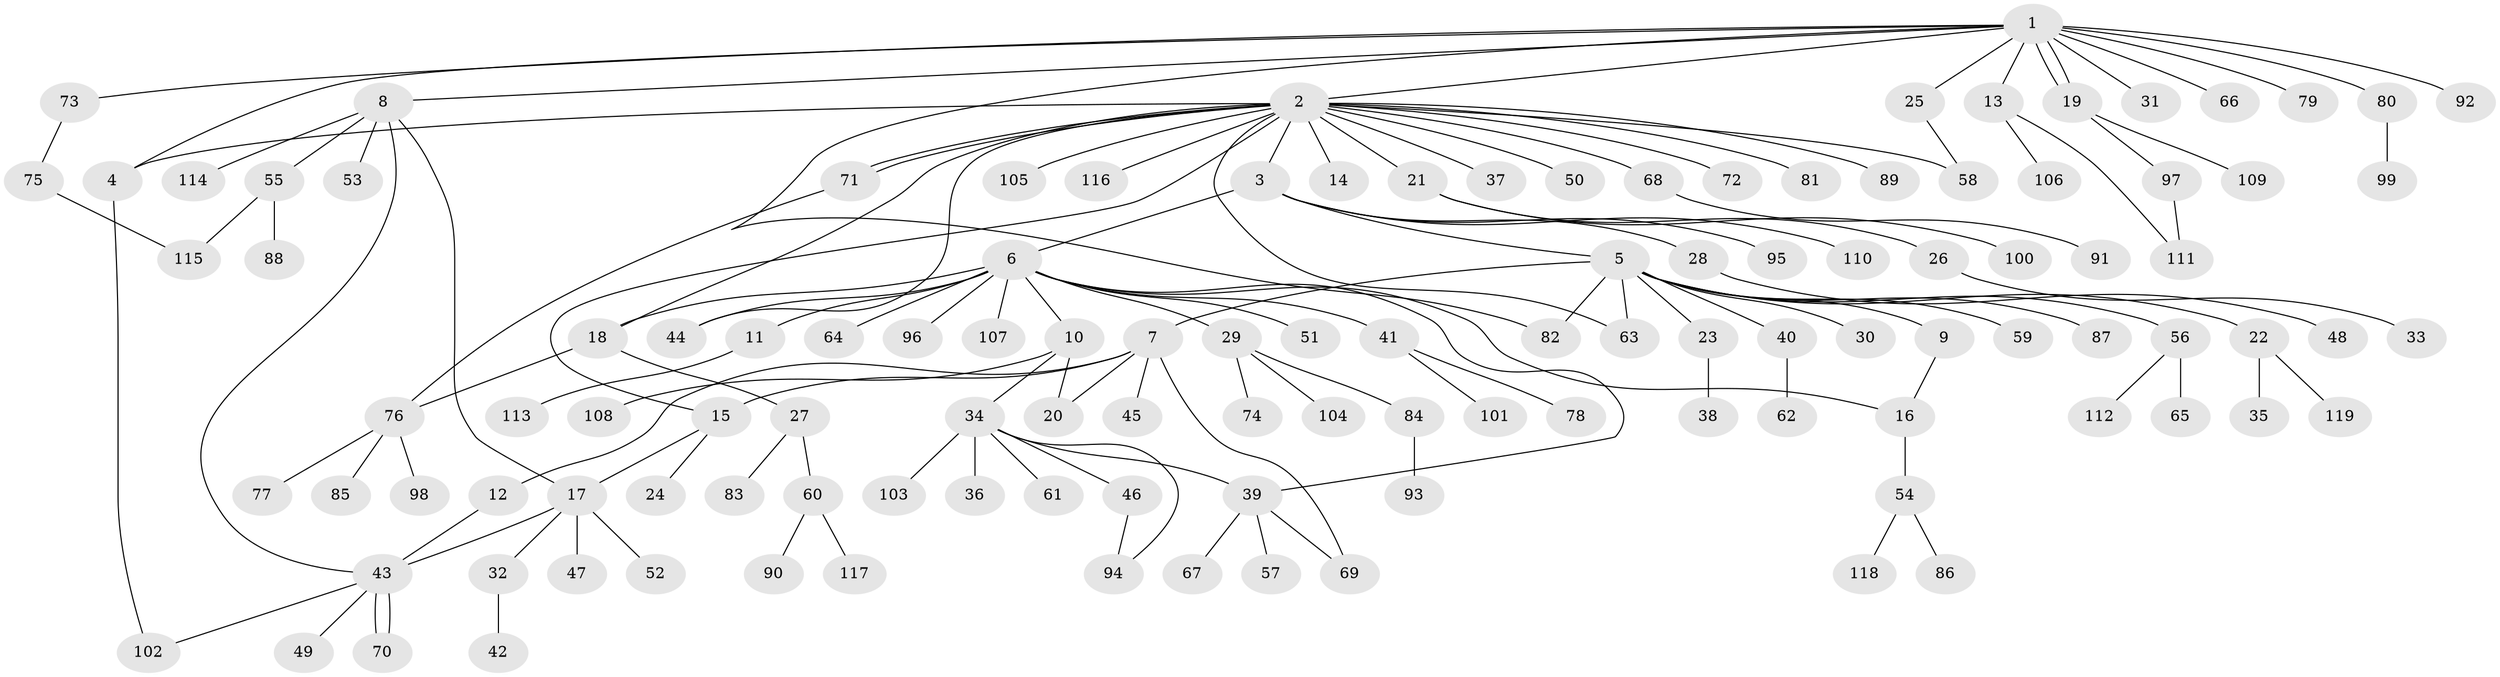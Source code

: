 // Generated by graph-tools (version 1.1) at 2025/35/03/09/25 02:35:26]
// undirected, 119 vertices, 140 edges
graph export_dot {
graph [start="1"]
  node [color=gray90,style=filled];
  1;
  2;
  3;
  4;
  5;
  6;
  7;
  8;
  9;
  10;
  11;
  12;
  13;
  14;
  15;
  16;
  17;
  18;
  19;
  20;
  21;
  22;
  23;
  24;
  25;
  26;
  27;
  28;
  29;
  30;
  31;
  32;
  33;
  34;
  35;
  36;
  37;
  38;
  39;
  40;
  41;
  42;
  43;
  44;
  45;
  46;
  47;
  48;
  49;
  50;
  51;
  52;
  53;
  54;
  55;
  56;
  57;
  58;
  59;
  60;
  61;
  62;
  63;
  64;
  65;
  66;
  67;
  68;
  69;
  70;
  71;
  72;
  73;
  74;
  75;
  76;
  77;
  78;
  79;
  80;
  81;
  82;
  83;
  84;
  85;
  86;
  87;
  88;
  89;
  90;
  91;
  92;
  93;
  94;
  95;
  96;
  97;
  98;
  99;
  100;
  101;
  102;
  103;
  104;
  105;
  106;
  107;
  108;
  109;
  110;
  111;
  112;
  113;
  114;
  115;
  116;
  117;
  118;
  119;
  1 -- 2;
  1 -- 4;
  1 -- 8;
  1 -- 13;
  1 -- 19;
  1 -- 19;
  1 -- 25;
  1 -- 31;
  1 -- 66;
  1 -- 73;
  1 -- 79;
  1 -- 80;
  1 -- 82;
  1 -- 92;
  2 -- 3;
  2 -- 4;
  2 -- 14;
  2 -- 15;
  2 -- 18;
  2 -- 21;
  2 -- 37;
  2 -- 44;
  2 -- 50;
  2 -- 58;
  2 -- 63;
  2 -- 68;
  2 -- 71;
  2 -- 71;
  2 -- 72;
  2 -- 81;
  2 -- 89;
  2 -- 105;
  2 -- 116;
  3 -- 5;
  3 -- 6;
  3 -- 28;
  3 -- 95;
  3 -- 110;
  4 -- 102;
  5 -- 7;
  5 -- 9;
  5 -- 22;
  5 -- 23;
  5 -- 30;
  5 -- 40;
  5 -- 56;
  5 -- 59;
  5 -- 63;
  5 -- 82;
  5 -- 87;
  6 -- 10;
  6 -- 11;
  6 -- 16;
  6 -- 18;
  6 -- 29;
  6 -- 39;
  6 -- 41;
  6 -- 44;
  6 -- 51;
  6 -- 64;
  6 -- 96;
  6 -- 107;
  7 -- 12;
  7 -- 15;
  7 -- 20;
  7 -- 45;
  7 -- 69;
  8 -- 17;
  8 -- 43;
  8 -- 53;
  8 -- 55;
  8 -- 114;
  9 -- 16;
  10 -- 20;
  10 -- 34;
  10 -- 108;
  11 -- 113;
  12 -- 43;
  13 -- 106;
  13 -- 111;
  15 -- 17;
  15 -- 24;
  16 -- 54;
  17 -- 32;
  17 -- 43;
  17 -- 47;
  17 -- 52;
  18 -- 27;
  18 -- 76;
  19 -- 97;
  19 -- 109;
  21 -- 26;
  21 -- 100;
  22 -- 35;
  22 -- 119;
  23 -- 38;
  25 -- 58;
  26 -- 33;
  27 -- 60;
  27 -- 83;
  28 -- 48;
  29 -- 74;
  29 -- 84;
  29 -- 104;
  32 -- 42;
  34 -- 36;
  34 -- 39;
  34 -- 46;
  34 -- 61;
  34 -- 94;
  34 -- 103;
  39 -- 57;
  39 -- 67;
  39 -- 69;
  40 -- 62;
  41 -- 78;
  41 -- 101;
  43 -- 49;
  43 -- 70;
  43 -- 70;
  43 -- 102;
  46 -- 94;
  54 -- 86;
  54 -- 118;
  55 -- 88;
  55 -- 115;
  56 -- 65;
  56 -- 112;
  60 -- 90;
  60 -- 117;
  68 -- 91;
  71 -- 76;
  73 -- 75;
  75 -- 115;
  76 -- 77;
  76 -- 85;
  76 -- 98;
  80 -- 99;
  84 -- 93;
  97 -- 111;
}
